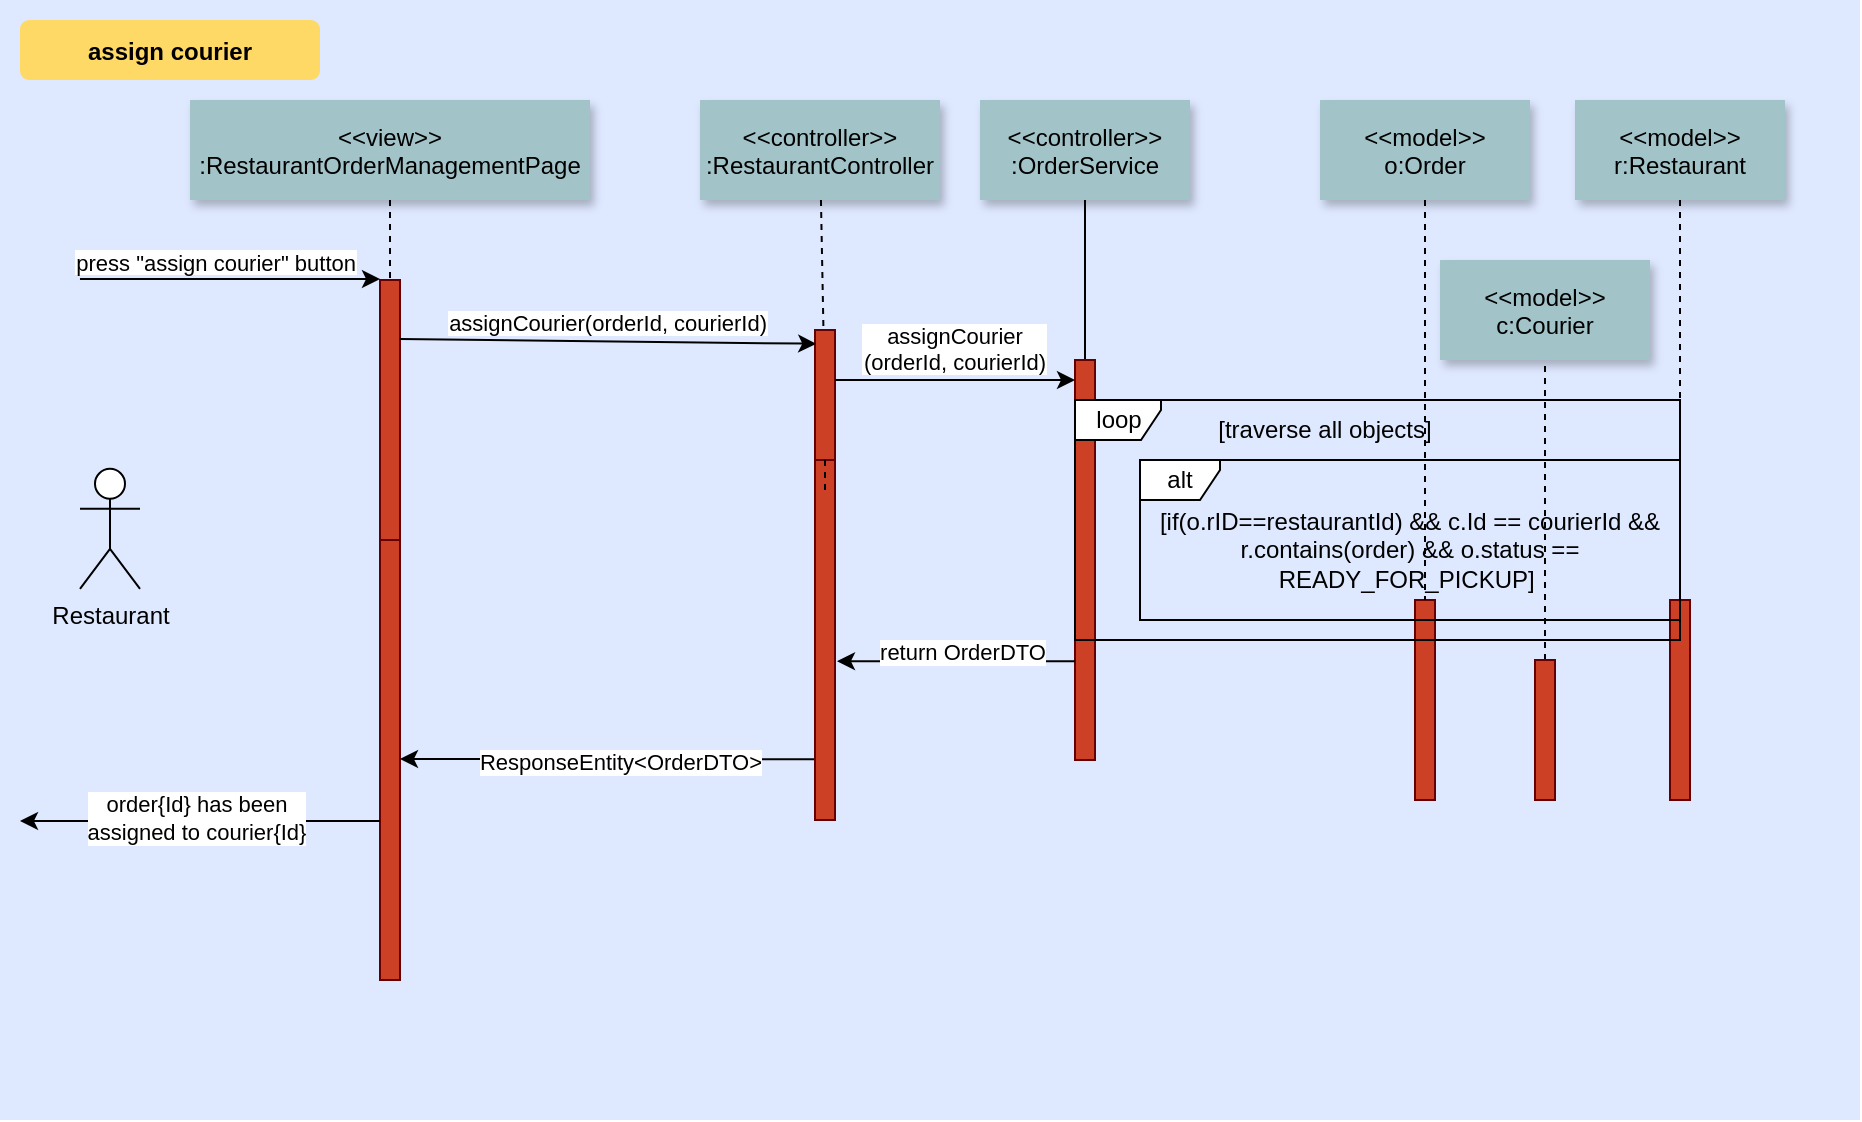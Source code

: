 <mxfile version="26.2.14">
  <diagram name="Page-1" id="9361dd3d-8414-5efd-6122-117bd74ce7a7">
    <mxGraphModel grid="1" page="0" gridSize="10" guides="1" tooltips="1" connect="1" arrows="1" fold="1" pageScale="1.5" pageWidth="826" pageHeight="1169" background="none" math="0" shadow="0">
      <root>
        <mxCell id="0" />
        <mxCell id="1" parent="0" />
        <mxCell id="69" value="" style="fillColor=#DEE8FF;strokeColor=none" vertex="1" parent="1">
          <mxGeometry x="10" y="10" width="930" height="560" as="geometry" />
        </mxCell>
        <mxCell id="2" value="" style="fillColor=#CC4125;strokeColor=#660000" vertex="1" parent="1">
          <mxGeometry x="200" y="150" width="10" height="130" as="geometry" />
        </mxCell>
        <mxCell id="3" value="press &quot;assign courier&quot; button" style="edgeStyle=none;verticalLabelPosition=top;verticalAlign=bottom;labelPosition=left;align=right;exitX=0.043;exitY=0.249;exitDx=0;exitDy=0;exitPerimeter=0;" edge="1" parent="1" source="69">
          <mxGeometry width="100" height="100" as="geometry">
            <mxPoint x="110" y="149.5" as="sourcePoint" />
            <mxPoint x="200" y="149.5" as="targetPoint" />
            <mxPoint x="65" y="1" as="offset" />
          </mxGeometry>
        </mxCell>
        <mxCell id="4" value="&lt;&lt;view&gt;&gt;&#xa;:RestaurantOrderManagementPage" style="shadow=1;fillColor=#A2C4C9;strokeColor=none" vertex="1" parent="1">
          <mxGeometry x="105" y="60" width="200" height="50" as="geometry" />
        </mxCell>
        <mxCell id="6" value="" style="fillColor=#CC4125;strokeColor=#660000" vertex="1" parent="1">
          <mxGeometry x="417.5" y="175" width="10" height="80" as="geometry" />
        </mxCell>
        <mxCell id="7" value="&lt;&lt;controller&gt;&gt;&#xa;:RestaurantController" style="shadow=1;fillColor=#A2C4C9;strokeColor=none" vertex="1" parent="1">
          <mxGeometry x="360" y="60" width="120" height="50" as="geometry" />
        </mxCell>
        <mxCell id="8" value="" style="edgeStyle=none;endArrow=none;dashed=1" edge="1" parent="1" source="7" target="6">
          <mxGeometry x="272.335" y="165" width="100" height="100" as="geometry">
            <mxPoint x="347.259" y="110" as="sourcePoint" />
            <mxPoint x="347.576" y="165" as="targetPoint" />
          </mxGeometry>
        </mxCell>
        <mxCell id="9" value="assignCourier(orderId, courierId)" style="edgeStyle=none;verticalLabelPosition=top;verticalAlign=bottom;entryX=0.059;entryY=0.086;entryDx=0;entryDy=0;entryPerimeter=0;" edge="1" parent="1" target="6">
          <mxGeometry width="100" height="100" as="geometry">
            <mxPoint x="210" y="179.5" as="sourcePoint" />
            <mxPoint x="410" y="183" as="targetPoint" />
            <mxPoint as="offset" />
          </mxGeometry>
        </mxCell>
        <mxCell id="15" value="&lt;&lt;controller&gt;&gt;&#xa;:OrderService" style="shadow=1;fillColor=#A2C4C9;strokeColor=none" vertex="1" parent="1">
          <mxGeometry x="500.004" y="60.0" width="105" height="50" as="geometry" />
        </mxCell>
        <mxCell id="16" value="" style="edgeStyle=none;endArrow=none" edge="1" parent="1" source="15" target="17">
          <mxGeometry x="437.043" y="270" width="100" height="100" as="geometry">
            <mxPoint x="514.543" y="220.0" as="sourcePoint" />
            <mxPoint x="514.543" y="240.0" as="targetPoint" />
          </mxGeometry>
        </mxCell>
        <mxCell id="17" value="" style="fillColor=#CC4125;strokeColor=#660000" vertex="1" parent="1">
          <mxGeometry x="547.5" y="190" width="10" height="200" as="geometry" />
        </mxCell>
        <mxCell id="19" value="assignCourier&#xa;(orderId, courierId)" style="edgeStyle=elbowEdgeStyle;elbow=vertical;verticalLabelPosition=top;verticalAlign=bottom" edge="1" parent="1">
          <mxGeometry width="100" height="100" as="geometry">
            <mxPoint x="427.5" y="200" as="sourcePoint" />
            <mxPoint x="547.504" y="200" as="targetPoint" />
            <mxPoint as="offset" />
          </mxGeometry>
        </mxCell>
        <mxCell id="21" value="" style="fillColor=#CC4125;strokeColor=#660000" vertex="1" parent="1">
          <mxGeometry x="717.5" y="310" width="10" height="100" as="geometry" />
        </mxCell>
        <mxCell id="22" value="&lt;&lt;model&gt;&gt;&#xa;o:Order" style="shadow=1;fillColor=#A2C4C9;strokeColor=none" vertex="1" parent="1">
          <mxGeometry x="670" y="60" width="105" height="50" as="geometry" />
        </mxCell>
        <mxCell id="23" value="" style="edgeStyle=none;endArrow=none;dashed=1" edge="1" parent="1" source="22" target="21">
          <mxGeometry x="614.488" y="175.0" width="100" height="100" as="geometry">
            <mxPoint x="674.653" y="110" as="sourcePoint" />
            <mxPoint x="674.653" y="260" as="targetPoint" />
          </mxGeometry>
        </mxCell>
        <mxCell id="24" value="&lt;&lt;model&gt;&gt;&#xa;r:Restaurant" style="shadow=1;fillColor=#A2C4C9;strokeColor=none" vertex="1" parent="1">
          <mxGeometry x="797.5" y="60" width="105" height="50" as="geometry" />
        </mxCell>
        <mxCell id="25" value="" style="edgeStyle=none;endArrow=none;dashed=1" edge="1" parent="1" source="24" target="26">
          <mxGeometry x="727.335" y="165" width="100" height="100" as="geometry">
            <mxPoint x="802.259" y="110" as="sourcePoint" />
            <mxPoint x="802.576" y="165" as="targetPoint" />
          </mxGeometry>
        </mxCell>
        <mxCell id="26" value="" style="fillColor=#CC4125;strokeColor=#660000" vertex="1" parent="1">
          <mxGeometry x="845" y="310" width="10" height="100" as="geometry" />
        </mxCell>
        <mxCell id="33" value="" style="edgeStyle=elbowEdgeStyle;elbow=horizontal;endArrow=none;dashed=1" edge="1" parent="1" source="4" target="2">
          <mxGeometry x="230.0" y="310" width="100" height="100" as="geometry">
            <mxPoint x="230.0" y="410" as="sourcePoint" />
            <mxPoint x="330" y="310" as="targetPoint" />
          </mxGeometry>
        </mxCell>
        <mxCell id="42" value="" style="fillColor=#CC4125;strokeColor=#660000" vertex="1" parent="1">
          <mxGeometry x="200" y="280" width="10" height="220" as="geometry" />
        </mxCell>
        <mxCell id="43" value="" style="edgeStyle=elbowEdgeStyle;elbow=horizontal;dashed=0;verticalLabelPosition=top;verticalAlign=bottom;align=right;entryX=1.17;entryY=0.437;entryDx=0;entryDy=0;entryPerimeter=0;exitX=0.25;exitY=0.831;exitDx=0;exitDy=0;exitPerimeter=0;" edge="1" parent="1" source="48">
          <mxGeometry width="100" height="100" as="geometry">
            <mxPoint x="328.3" y="389.94" as="sourcePoint" />
            <mxPoint x="210.0" y="389.504" as="targetPoint" />
            <Array as="points">
              <mxPoint x="400" y="390" />
            </Array>
            <mxPoint x="32" y="1" as="offset" />
          </mxGeometry>
        </mxCell>
        <mxCell id="XGGz8LDohHsQUWhFFCO7-111" value="ResponseEntity&amp;lt;OrderDTO&amp;gt;" style="edgeLabel;html=1;align=center;verticalAlign=middle;resizable=0;points=[];" connectable="0" vertex="1" parent="43">
          <mxGeometry relative="1" as="geometry">
            <mxPoint x="5" y="1" as="offset" />
          </mxGeometry>
        </mxCell>
        <mxCell id="44" value="" style="edgeStyle=none;dashed=1;endArrow=none" edge="1" parent="1" source="2" target="42">
          <mxGeometry x="50" y="300" width="100" height="100" as="geometry">
            <mxPoint x="50" y="400" as="sourcePoint" />
            <mxPoint x="150" y="300" as="targetPoint" />
          </mxGeometry>
        </mxCell>
        <mxCell id="48" value="" style="fillColor=#CC4125;strokeColor=#660000" vertex="1" parent="1">
          <mxGeometry x="417.5" y="240" width="10" height="180" as="geometry" />
        </mxCell>
        <mxCell id="52" value="" style="edgeStyle=none;endArrow=none;dashed=1" edge="1" parent="1" source="6" target="48">
          <mxGeometry x="376.571" y="339.697" width="100" height="100" as="geometry">
            <mxPoint x="451.736" y="284.697" as="sourcePoint" />
            <mxPoint x="451.736" y="464.091" as="targetPoint" />
          </mxGeometry>
        </mxCell>
        <mxCell id="71" value="assign courier" style="rounded=1;fontStyle=1;fillColor=#FFD966;strokeColor=none" vertex="1" parent="1">
          <mxGeometry x="20" y="20" width="150" height="30" as="geometry" />
        </mxCell>
        <mxCell id="XGGz8LDohHsQUWhFFCO7-89" value="Restaurant" style="shape=umlActor;verticalLabelPosition=bottom;verticalAlign=top;html=1;outlineConnect=0;" vertex="1" parent="1">
          <mxGeometry x="50" y="244.39" width="30" height="60" as="geometry" />
        </mxCell>
        <mxCell id="XGGz8LDohHsQUWhFFCO7-91" value="loop" style="shape=umlFrame;whiteSpace=wrap;html=1;pointerEvents=0;width=43;height=20;" vertex="1" parent="1">
          <mxGeometry x="547.5" y="210" width="302.5" height="120" as="geometry" />
        </mxCell>
        <mxCell id="XGGz8LDohHsQUWhFFCO7-92" value="alt" style="shape=umlFrame;whiteSpace=wrap;html=1;pointerEvents=0;width=40;height=20;" vertex="1" parent="1">
          <mxGeometry x="580" y="240" width="270" height="80" as="geometry" />
        </mxCell>
        <mxCell id="XGGz8LDohHsQUWhFFCO7-94" value="[traverse all objects]" style="text;html=1;align=center;verticalAlign=middle;whiteSpace=wrap;rounded=0;" vertex="1" parent="1">
          <mxGeometry x="605" y="210" width="135" height="30" as="geometry" />
        </mxCell>
        <mxCell id="XGGz8LDohHsQUWhFFCO7-96" value="[if(o.rID==restaurantId) &amp;amp;&amp;amp; c.Id == courierId &amp;amp;&amp;amp; r.contains(order) &amp;amp;&amp;amp; o.status == READY_FOR_PICKUP]&amp;nbsp;" style="text;html=1;align=center;verticalAlign=middle;whiteSpace=wrap;rounded=0;" vertex="1" parent="1">
          <mxGeometry x="580" y="250" width="270" height="70" as="geometry" />
        </mxCell>
        <mxCell id="XGGz8LDohHsQUWhFFCO7-103" value="" style="edgeStyle=elbowEdgeStyle;elbow=vertical;dashed=0;verticalLabelPosition=top;verticalAlign=bottom;align=right;exitX=0.21;exitY=0.472;exitDx=0;exitDy=0;exitPerimeter=0;" edge="1" parent="1">
          <mxGeometry width="100" height="100" as="geometry">
            <mxPoint x="200" y="420.54" as="sourcePoint" />
            <mxPoint x="20" y="420" as="targetPoint" />
            <Array as="points" />
            <mxPoint x="32" y="1" as="offset" />
          </mxGeometry>
        </mxCell>
        <mxCell id="XGGz8LDohHsQUWhFFCO7-104" value="order{Id} has been&lt;div&gt;assigned to courier{Id}&lt;/div&gt;" style="edgeLabel;html=1;align=center;verticalAlign=middle;resizable=0;points=[];" connectable="0" vertex="1" parent="XGGz8LDohHsQUWhFFCO7-103">
          <mxGeometry relative="1" as="geometry">
            <mxPoint x="-2" y="-2" as="offset" />
          </mxGeometry>
        </mxCell>
        <mxCell id="XGGz8LDohHsQUWhFFCO7-105" style="edgeStyle=orthogonalEdgeStyle;rounded=0;orthogonalLoop=1;jettySize=auto;html=1;entryX=1.096;entryY=0.559;entryDx=0;entryDy=0;entryPerimeter=0;" edge="1" parent="1" source="17" target="48">
          <mxGeometry relative="1" as="geometry">
            <mxPoint x="450" y="330" as="targetPoint" />
            <Array as="points">
              <mxPoint x="429" y="340" />
            </Array>
          </mxGeometry>
        </mxCell>
        <mxCell id="XGGz8LDohHsQUWhFFCO7-110" value="return OrderDTO" style="edgeLabel;html=1;align=center;verticalAlign=middle;resizable=0;points=[];" connectable="0" vertex="1" parent="XGGz8LDohHsQUWhFFCO7-105">
          <mxGeometry x="-0.064" y="-2" relative="1" as="geometry">
            <mxPoint x="-1" y="-3" as="offset" />
          </mxGeometry>
        </mxCell>
        <mxCell id="XGGz8LDohHsQUWhFFCO7-106" value="&lt;&lt;model&gt;&gt;&#xa;c:Courier" style="shadow=1;fillColor=#A2C4C9;strokeColor=none" vertex="1" parent="1">
          <mxGeometry x="730" y="140" width="105" height="50" as="geometry" />
        </mxCell>
        <mxCell id="XGGz8LDohHsQUWhFFCO7-109" style="edgeStyle=orthogonalEdgeStyle;rounded=0;orthogonalLoop=1;jettySize=auto;html=1;entryX=0.5;entryY=1;entryDx=0;entryDy=0;dashed=1;endArrow=none;startFill=0;" edge="1" parent="1" source="XGGz8LDohHsQUWhFFCO7-107" target="XGGz8LDohHsQUWhFFCO7-106">
          <mxGeometry relative="1" as="geometry" />
        </mxCell>
        <mxCell id="XGGz8LDohHsQUWhFFCO7-107" value="" style="fillColor=#CC4125;strokeColor=#660000" vertex="1" parent="1">
          <mxGeometry x="777.5" y="340" width="10" height="70" as="geometry" />
        </mxCell>
      </root>
    </mxGraphModel>
  </diagram>
</mxfile>

